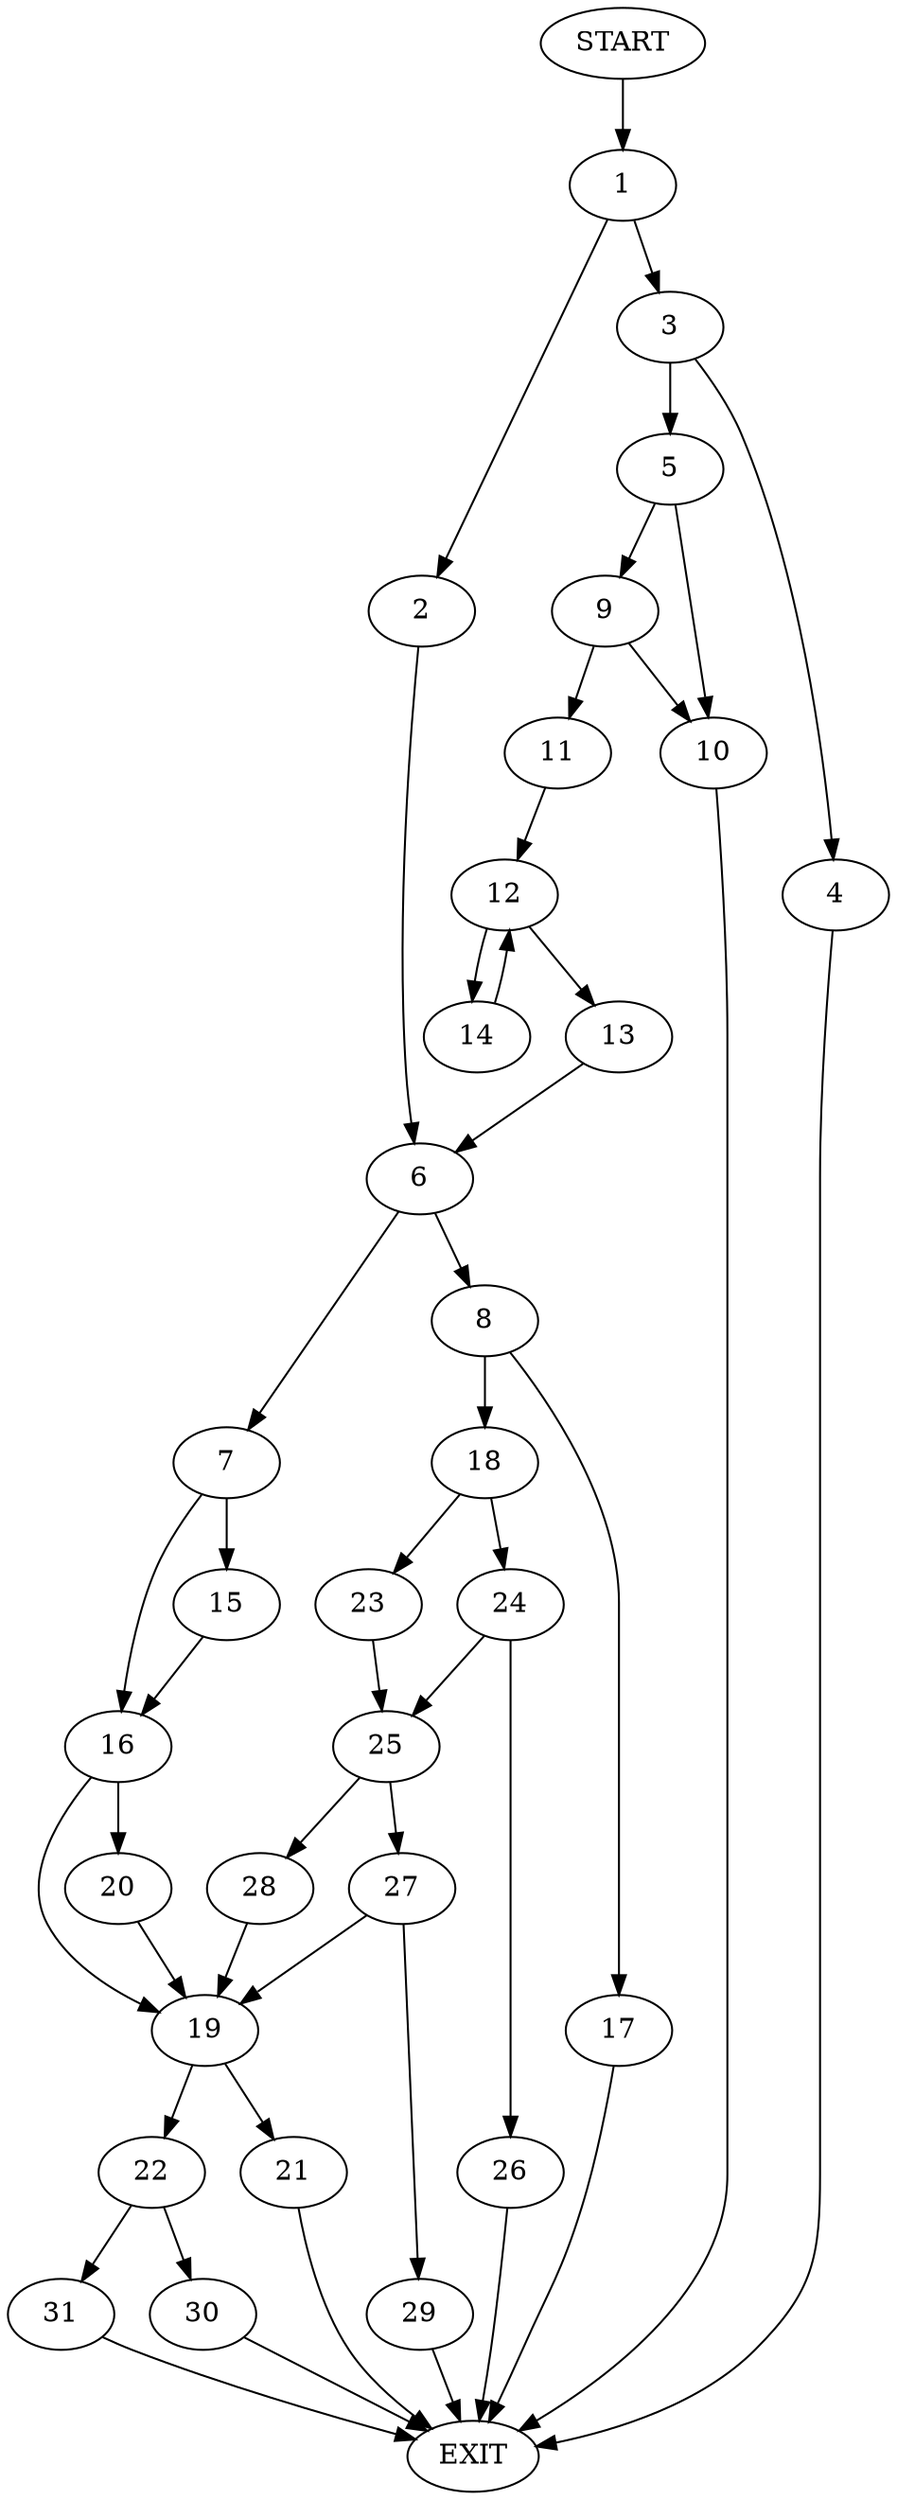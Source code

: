 digraph {
0 [label="START"]
32 [label="EXIT"]
0 -> 1
1 -> 2
1 -> 3
3 -> 4
3 -> 5
2 -> 6
6 -> 7
6 -> 8
5 -> 9
5 -> 10
4 -> 32
9 -> 11
9 -> 10
10 -> 32
11 -> 12
12 -> 13
12 -> 14
13 -> 6
14 -> 12
7 -> 15
7 -> 16
8 -> 17
8 -> 18
16 -> 19
16 -> 20
15 -> 16
20 -> 19
19 -> 21
19 -> 22
18 -> 23
18 -> 24
17 -> 32
24 -> 25
24 -> 26
23 -> 25
25 -> 27
25 -> 28
26 -> 32
28 -> 19
27 -> 19
27 -> 29
29 -> 32
21 -> 32
22 -> 30
22 -> 31
30 -> 32
31 -> 32
}
